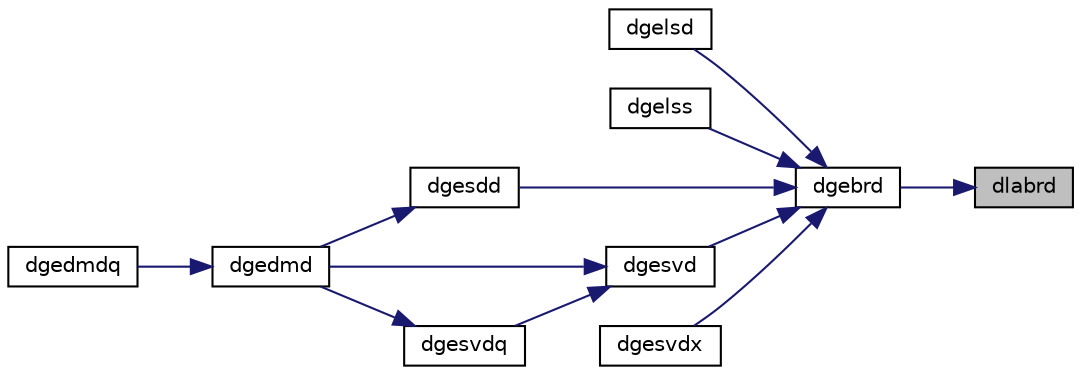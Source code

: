 digraph "dlabrd"
{
 // LATEX_PDF_SIZE
  edge [fontname="Helvetica",fontsize="10",labelfontname="Helvetica",labelfontsize="10"];
  node [fontname="Helvetica",fontsize="10",shape=record];
  rankdir="RL";
  Node1 [label="dlabrd",height=0.2,width=0.4,color="black", fillcolor="grey75", style="filled", fontcolor="black",tooltip="DLABRD reduces the first nb rows and columns of a general matrix to a bidiagonal form."];
  Node1 -> Node2 [dir="back",color="midnightblue",fontsize="10",style="solid",fontname="Helvetica"];
  Node2 [label="dgebrd",height=0.2,width=0.4,color="black", fillcolor="white", style="filled",URL="$dgebrd_8f.html#a9c735b94f840f927f8085fd23f3ee2e6",tooltip="DGEBRD"];
  Node2 -> Node3 [dir="back",color="midnightblue",fontsize="10",style="solid",fontname="Helvetica"];
  Node3 [label="dgelsd",height=0.2,width=0.4,color="black", fillcolor="white", style="filled",URL="$dgelsd_8f.html#a94bd4a63a6dacf523e25ff617719f752",tooltip="DGELSD computes the minimum-norm solution to a linear least squares problem for GE matrices"];
  Node2 -> Node4 [dir="back",color="midnightblue",fontsize="10",style="solid",fontname="Helvetica"];
  Node4 [label="dgelss",height=0.2,width=0.4,color="black", fillcolor="white", style="filled",URL="$dgelss_8f.html#aa6ed601d0622edcecb90de08d7a218ec",tooltip="DGELSS solves overdetermined or underdetermined systems for GE matrices"];
  Node2 -> Node5 [dir="back",color="midnightblue",fontsize="10",style="solid",fontname="Helvetica"];
  Node5 [label="dgesdd",height=0.2,width=0.4,color="black", fillcolor="white", style="filled",URL="$dgesdd_8f.html#ad8e0f1c83a78d3d4858eaaa88a1c5ab1",tooltip="DGESDD"];
  Node5 -> Node6 [dir="back",color="midnightblue",fontsize="10",style="solid",fontname="Helvetica"];
  Node6 [label="dgedmd",height=0.2,width=0.4,color="black", fillcolor="white", style="filled",URL="$dgedmd_8f90.html#a873ebfba3e94c6200e9f6da79644abb1",tooltip="DGEDMD computes the Dynamic Mode Decomposition (DMD) for a pair of data snapshot matrices."];
  Node6 -> Node7 [dir="back",color="midnightblue",fontsize="10",style="solid",fontname="Helvetica"];
  Node7 [label="dgedmdq",height=0.2,width=0.4,color="black", fillcolor="white", style="filled",URL="$dgedmdq_8f90.html#a6c9d2f77b73a03970b6e05984167644f",tooltip="DGEDMDQ computes the Dynamic Mode Decomposition (DMD) for a pair of data snapshot matrices."];
  Node2 -> Node8 [dir="back",color="midnightblue",fontsize="10",style="solid",fontname="Helvetica"];
  Node8 [label="dgesvd",height=0.2,width=0.4,color="black", fillcolor="white", style="filled",URL="$dgesvd_8f.html#a84fdf22a62b12ff364621e4713ce02f2",tooltip="DGESVD computes the singular value decomposition (SVD) for GE matrices"];
  Node8 -> Node6 [dir="back",color="midnightblue",fontsize="10",style="solid",fontname="Helvetica"];
  Node8 -> Node9 [dir="back",color="midnightblue",fontsize="10",style="solid",fontname="Helvetica"];
  Node9 [label="dgesvdq",height=0.2,width=0.4,color="black", fillcolor="white", style="filled",URL="$dgesvdq_8f.html#a6e6e097bd6ae8191bddcb0bc4ad9b43d",tooltip="DGESVDQ computes the singular value decomposition (SVD) with a QR-Preconditioned QR SVD Method for GE..."];
  Node9 -> Node6 [dir="back",color="midnightblue",fontsize="10",style="solid",fontname="Helvetica"];
  Node2 -> Node10 [dir="back",color="midnightblue",fontsize="10",style="solid",fontname="Helvetica"];
  Node10 [label="dgesvdx",height=0.2,width=0.4,color="black", fillcolor="white", style="filled",URL="$dgesvdx_8f.html#a9e5a37fb31af0193fe7020b0eb0ad9ac",tooltip="DGESVDX computes the singular value decomposition (SVD) for GE matrices"];
}
